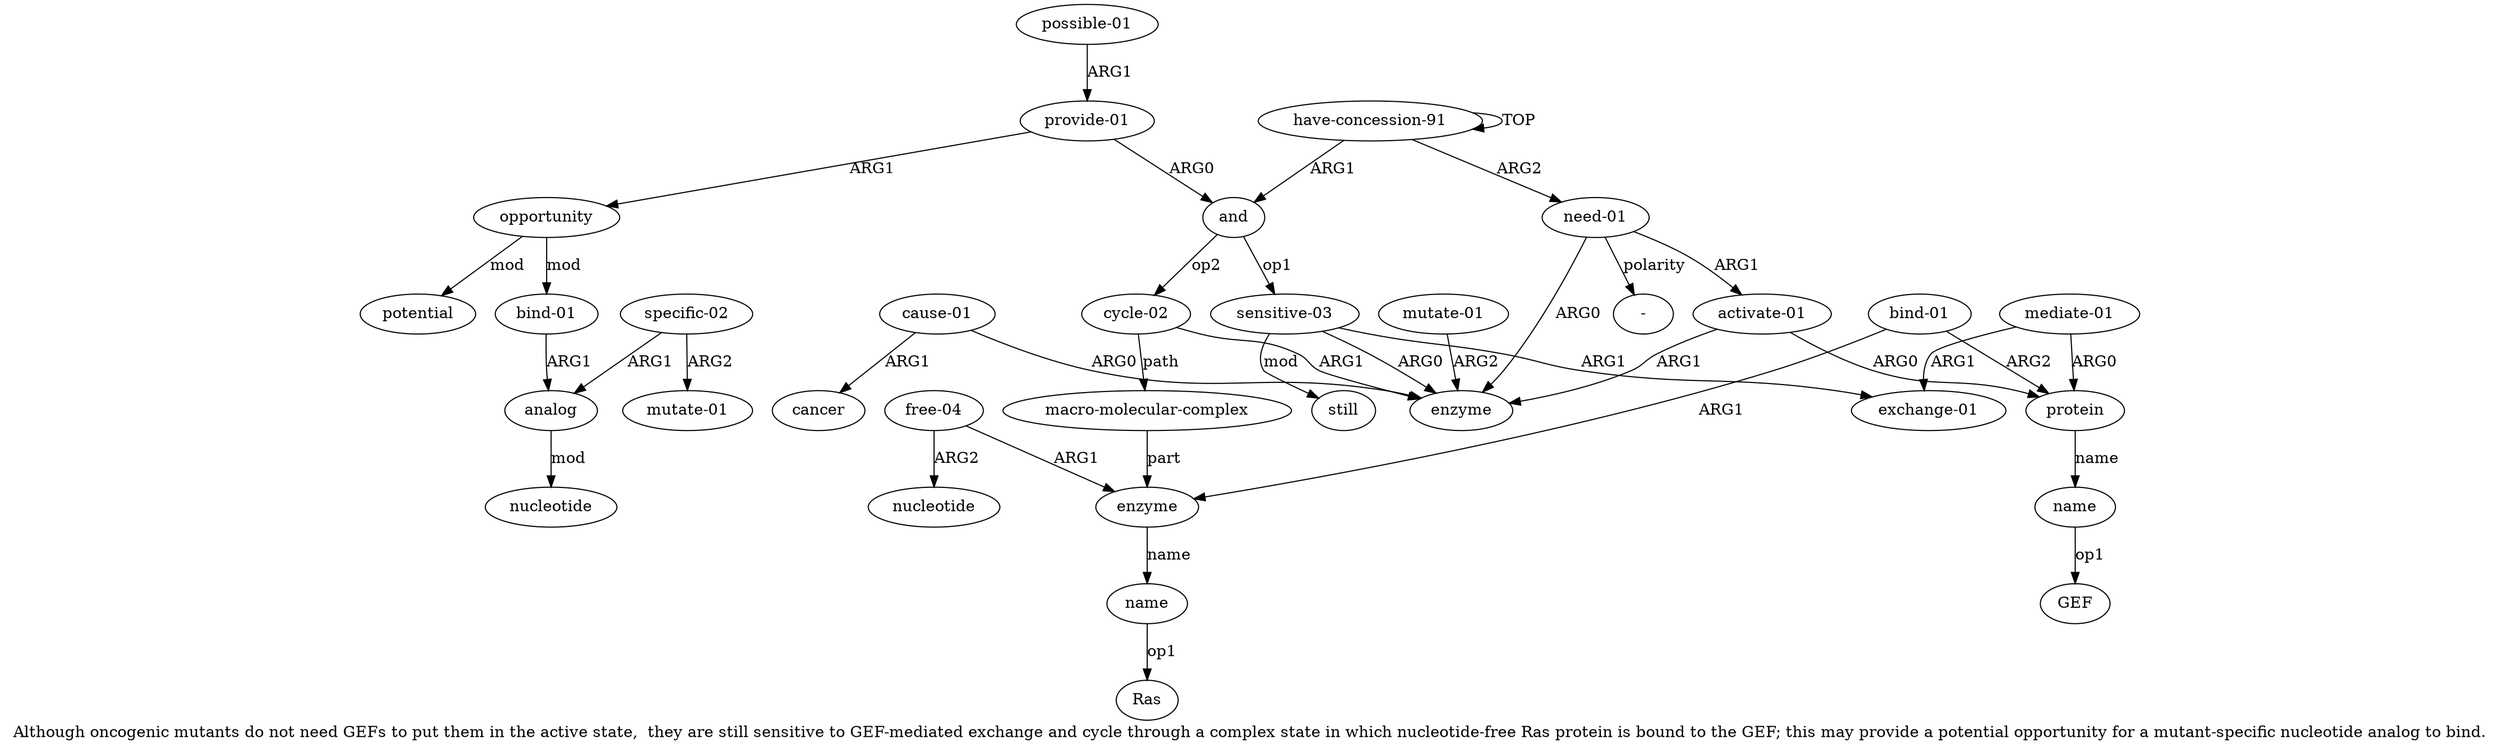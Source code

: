 digraph  {
	graph [label="Although oncogenic mutants do not need GEFs to put them in the active state,  they are still sensitive to GEF-mediated exchange \
and cycle through a complex state in which nucleotide-free Ras protein is bound to the GEF; this may provide a potential opportunity \
for a mutant-specific nucleotide analog to bind."];
	node [label="\N"];
	a20	 [color=black,
		gold_ind=20,
		gold_label=potential,
		label=potential,
		test_ind=20,
		test_label=potential];
	a21	 [color=black,
		gold_ind=21,
		gold_label="possible-01",
		label="possible-01",
		test_ind=21,
		test_label="possible-01"];
	a13	 [color=black,
		gold_ind=13,
		gold_label="provide-01",
		label="provide-01",
		test_ind=13,
		test_label="provide-01"];
	a21 -> a13 [key=0,
	color=black,
	gold_label=ARG1,
	label=ARG1,
	test_label=ARG1];
a22 [color=black,
	gold_ind=22,
	gold_label="need-01",
	label="need-01",
	test_ind=22,
	test_label="need-01"];
a23 [color=black,
	gold_ind=23,
	gold_label=enzyme,
	label=enzyme,
	test_ind=23,
	test_label=enzyme];
a22 -> a23 [key=0,
color=black,
gold_label=ARG0,
label=ARG0,
test_label=ARG0];
a27 [color=black,
gold_ind=27,
gold_label="activate-01",
label="activate-01",
test_ind=27,
test_label="activate-01"];
a22 -> a27 [key=0,
color=black,
gold_label=ARG1,
label=ARG1,
test_label=ARG1];
"a22 -" [color=black,
gold_ind=-1,
gold_label="-",
label="-",
test_ind=-1,
test_label="-"];
a22 -> "a22 -" [key=0,
color=black,
gold_label=polarity,
label=polarity,
test_label=polarity];
a24 [color=black,
gold_ind=24,
gold_label="cause-01",
label="cause-01",
test_ind=24,
test_label="cause-01"];
a24 -> a23 [key=0,
color=black,
gold_label=ARG0,
label=ARG0,
test_label=ARG0];
a25 [color=black,
gold_ind=25,
gold_label=cancer,
label=cancer,
test_ind=25,
test_label=cancer];
a24 -> a25 [key=0,
color=black,
gold_label=ARG1,
label=ARG1,
test_label=ARG1];
a26 [color=black,
gold_ind=26,
gold_label="mutate-01",
label="mutate-01",
test_ind=26,
test_label="mutate-01"];
a26 -> a23 [key=0,
color=black,
gold_label=ARG2,
label=ARG2,
test_label=ARG2];
a27 -> a23 [key=0,
color=black,
gold_label=ARG1,
label=ARG1,
test_label=ARG1];
a28 [color=black,
gold_ind=28,
gold_label=protein,
label=protein,
test_ind=28,
test_label=protein];
a27 -> a28 [key=0,
color=black,
gold_label=ARG0,
label=ARG0,
test_label=ARG0];
a29 [color=black,
gold_ind=29,
gold_label=name,
label=name,
test_ind=29,
test_label=name];
a28 -> a29 [key=0,
color=black,
gold_label=name,
label=name,
test_label=name];
"a29 GEF" [color=black,
gold_ind=-1,
gold_label=GEF,
label=GEF,
test_ind=-1,
test_label=GEF];
a29 -> "a29 GEF" [key=0,
color=black,
gold_label=op1,
label=op1,
test_label=op1];
"a9 Ras" [color=black,
gold_ind=-1,
gold_label=Ras,
label=Ras,
test_ind=-1,
test_label=Ras];
a15 [color=black,
gold_ind=15,
gold_label="bind-01",
label="bind-01",
test_ind=15,
test_label="bind-01"];
a16 [color=black,
gold_ind=16,
gold_label=analog,
label=analog,
test_ind=16,
test_label=analog];
a15 -> a16 [key=0,
color=black,
gold_label=ARG1,
label=ARG1,
test_label=ARG1];
a14 [color=black,
gold_ind=14,
gold_label=opportunity,
label=opportunity,
test_ind=14,
test_label=opportunity];
a14 -> a20 [key=0,
color=black,
gold_label=mod,
label=mod,
test_label=mod];
a14 -> a15 [key=0,
color=black,
gold_label=mod,
label=mod,
test_label=mod];
a17 [color=black,
gold_ind=17,
gold_label=nucleotide,
label=nucleotide,
test_ind=17,
test_label=nucleotide];
a16 -> a17 [key=0,
color=black,
gold_label=mod,
label=mod,
test_label=mod];
a11 [color=black,
gold_ind=11,
gold_label=nucleotide,
label=nucleotide,
test_ind=11,
test_label=nucleotide];
a10 [color=black,
gold_ind=10,
gold_label="free-04",
label="free-04",
test_ind=10,
test_label="free-04"];
a10 -> a11 [key=0,
color=black,
gold_label=ARG2,
label=ARG2,
test_label=ARG2];
a8 [color=black,
gold_ind=8,
gold_label=enzyme,
label=enzyme,
test_ind=8,
test_label=enzyme];
a10 -> a8 [key=0,
color=black,
gold_label=ARG1,
label=ARG1,
test_label=ARG1];
a13 -> a14 [key=0,
color=black,
gold_label=ARG1,
label=ARG1,
test_label=ARG1];
a1 [color=black,
gold_ind=1,
gold_label=and,
label=and,
test_ind=1,
test_label=and];
a13 -> a1 [key=0,
color=black,
gold_label=ARG0,
label=ARG0,
test_label=ARG0];
a12 [color=black,
gold_ind=12,
gold_label="bind-01",
label="bind-01",
test_ind=12,
test_label="bind-01"];
a12 -> a28 [key=0,
color=black,
gold_label=ARG2,
label=ARG2,
test_label=ARG2];
a12 -> a8 [key=0,
color=black,
gold_label=ARG1,
label=ARG1,
test_label=ARG1];
a19 [color=black,
gold_ind=19,
gold_label="mutate-01",
label="mutate-01",
test_ind=19,
test_label="mutate-01"];
a18 [color=black,
gold_ind=18,
gold_label="specific-02",
label="specific-02",
test_ind=18,
test_label="specific-02"];
a18 -> a16 [key=0,
color=black,
gold_label=ARG1,
label=ARG1,
test_label=ARG1];
a18 -> a19 [key=0,
color=black,
gold_label=ARG2,
label=ARG2,
test_label=ARG2];
a2 [color=black,
gold_ind=2,
gold_label="sensitive-03",
label="sensitive-03",
test_ind=2,
test_label="sensitive-03"];
a1 -> a2 [key=0,
color=black,
gold_label=op1,
label=op1,
test_label=op1];
a6 [color=black,
gold_ind=6,
gold_label="cycle-02",
label="cycle-02",
test_ind=6,
test_label="cycle-02"];
a1 -> a6 [key=0,
color=black,
gold_label=op2,
label=op2,
test_label=op2];
a0 [color=black,
gold_ind=0,
gold_label="have-concession-91",
label="have-concession-91",
test_ind=0,
test_label="have-concession-91"];
a0 -> a22 [key=0,
color=black,
gold_label=ARG2,
label=ARG2,
test_label=ARG2];
a0 -> a1 [key=0,
color=black,
gold_label=ARG1,
label=ARG1,
test_label=ARG1];
a0 -> a0 [key=0,
color=black,
gold_label=TOP,
label=TOP,
test_label=TOP];
a3 [color=black,
gold_ind=3,
gold_label="exchange-01",
label="exchange-01",
test_ind=3,
test_label="exchange-01"];
a2 -> a23 [key=0,
color=black,
gold_label=ARG0,
label=ARG0,
test_label=ARG0];
a2 -> a3 [key=0,
color=black,
gold_label=ARG1,
label=ARG1,
test_label=ARG1];
a5 [color=black,
gold_ind=5,
gold_label=still,
label=still,
test_ind=5,
test_label=still];
a2 -> a5 [key=0,
color=black,
gold_label=mod,
label=mod,
test_label=mod];
a4 [color=black,
gold_ind=4,
gold_label="mediate-01",
label="mediate-01",
test_ind=4,
test_label="mediate-01"];
a4 -> a28 [key=0,
color=black,
gold_label=ARG0,
label=ARG0,
test_label=ARG0];
a4 -> a3 [key=0,
color=black,
gold_label=ARG1,
label=ARG1,
test_label=ARG1];
a7 [color=black,
gold_ind=7,
gold_label="macro-molecular-complex",
label="macro-molecular-complex",
test_ind=7,
test_label="macro-molecular-complex"];
a7 -> a8 [key=0,
color=black,
gold_label=part,
label=part,
test_label=part];
a6 -> a23 [key=0,
color=black,
gold_label=ARG1,
label=ARG1,
test_label=ARG1];
a6 -> a7 [key=0,
color=black,
gold_label=path,
label=path,
test_label=path];
a9 [color=black,
gold_ind=9,
gold_label=name,
label=name,
test_ind=9,
test_label=name];
a9 -> "a9 Ras" [key=0,
color=black,
gold_label=op1,
label=op1,
test_label=op1];
a8 -> a9 [key=0,
color=black,
gold_label=name,
label=name,
test_label=name];
}
